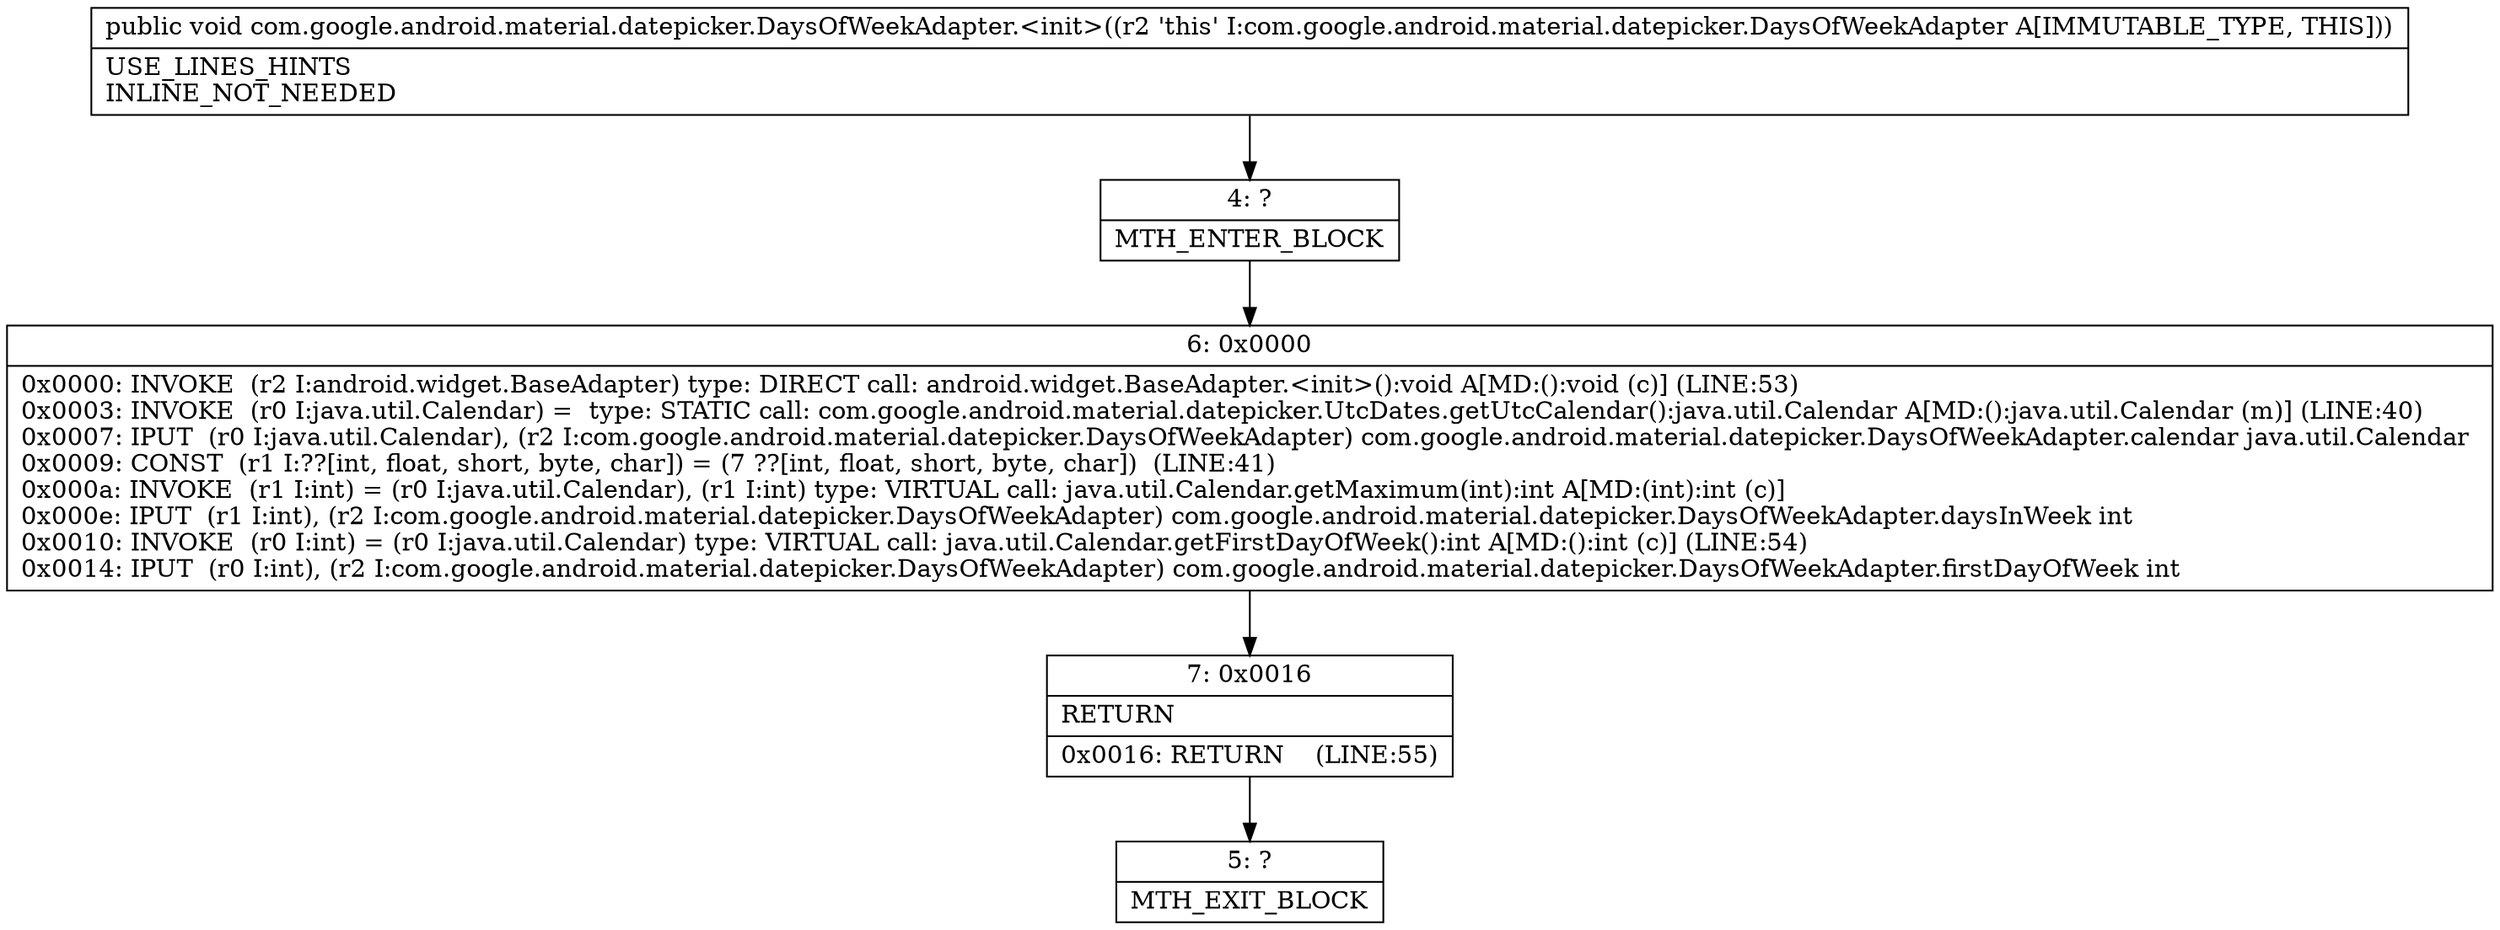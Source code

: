 digraph "CFG forcom.google.android.material.datepicker.DaysOfWeekAdapter.\<init\>()V" {
Node_4 [shape=record,label="{4\:\ ?|MTH_ENTER_BLOCK\l}"];
Node_6 [shape=record,label="{6\:\ 0x0000|0x0000: INVOKE  (r2 I:android.widget.BaseAdapter) type: DIRECT call: android.widget.BaseAdapter.\<init\>():void A[MD:():void (c)] (LINE:53)\l0x0003: INVOKE  (r0 I:java.util.Calendar) =  type: STATIC call: com.google.android.material.datepicker.UtcDates.getUtcCalendar():java.util.Calendar A[MD:():java.util.Calendar (m)] (LINE:40)\l0x0007: IPUT  (r0 I:java.util.Calendar), (r2 I:com.google.android.material.datepicker.DaysOfWeekAdapter) com.google.android.material.datepicker.DaysOfWeekAdapter.calendar java.util.Calendar \l0x0009: CONST  (r1 I:??[int, float, short, byte, char]) = (7 ??[int, float, short, byte, char])  (LINE:41)\l0x000a: INVOKE  (r1 I:int) = (r0 I:java.util.Calendar), (r1 I:int) type: VIRTUAL call: java.util.Calendar.getMaximum(int):int A[MD:(int):int (c)]\l0x000e: IPUT  (r1 I:int), (r2 I:com.google.android.material.datepicker.DaysOfWeekAdapter) com.google.android.material.datepicker.DaysOfWeekAdapter.daysInWeek int \l0x0010: INVOKE  (r0 I:int) = (r0 I:java.util.Calendar) type: VIRTUAL call: java.util.Calendar.getFirstDayOfWeek():int A[MD:():int (c)] (LINE:54)\l0x0014: IPUT  (r0 I:int), (r2 I:com.google.android.material.datepicker.DaysOfWeekAdapter) com.google.android.material.datepicker.DaysOfWeekAdapter.firstDayOfWeek int \l}"];
Node_7 [shape=record,label="{7\:\ 0x0016|RETURN\l|0x0016: RETURN    (LINE:55)\l}"];
Node_5 [shape=record,label="{5\:\ ?|MTH_EXIT_BLOCK\l}"];
MethodNode[shape=record,label="{public void com.google.android.material.datepicker.DaysOfWeekAdapter.\<init\>((r2 'this' I:com.google.android.material.datepicker.DaysOfWeekAdapter A[IMMUTABLE_TYPE, THIS]))  | USE_LINES_HINTS\lINLINE_NOT_NEEDED\l}"];
MethodNode -> Node_4;Node_4 -> Node_6;
Node_6 -> Node_7;
Node_7 -> Node_5;
}

